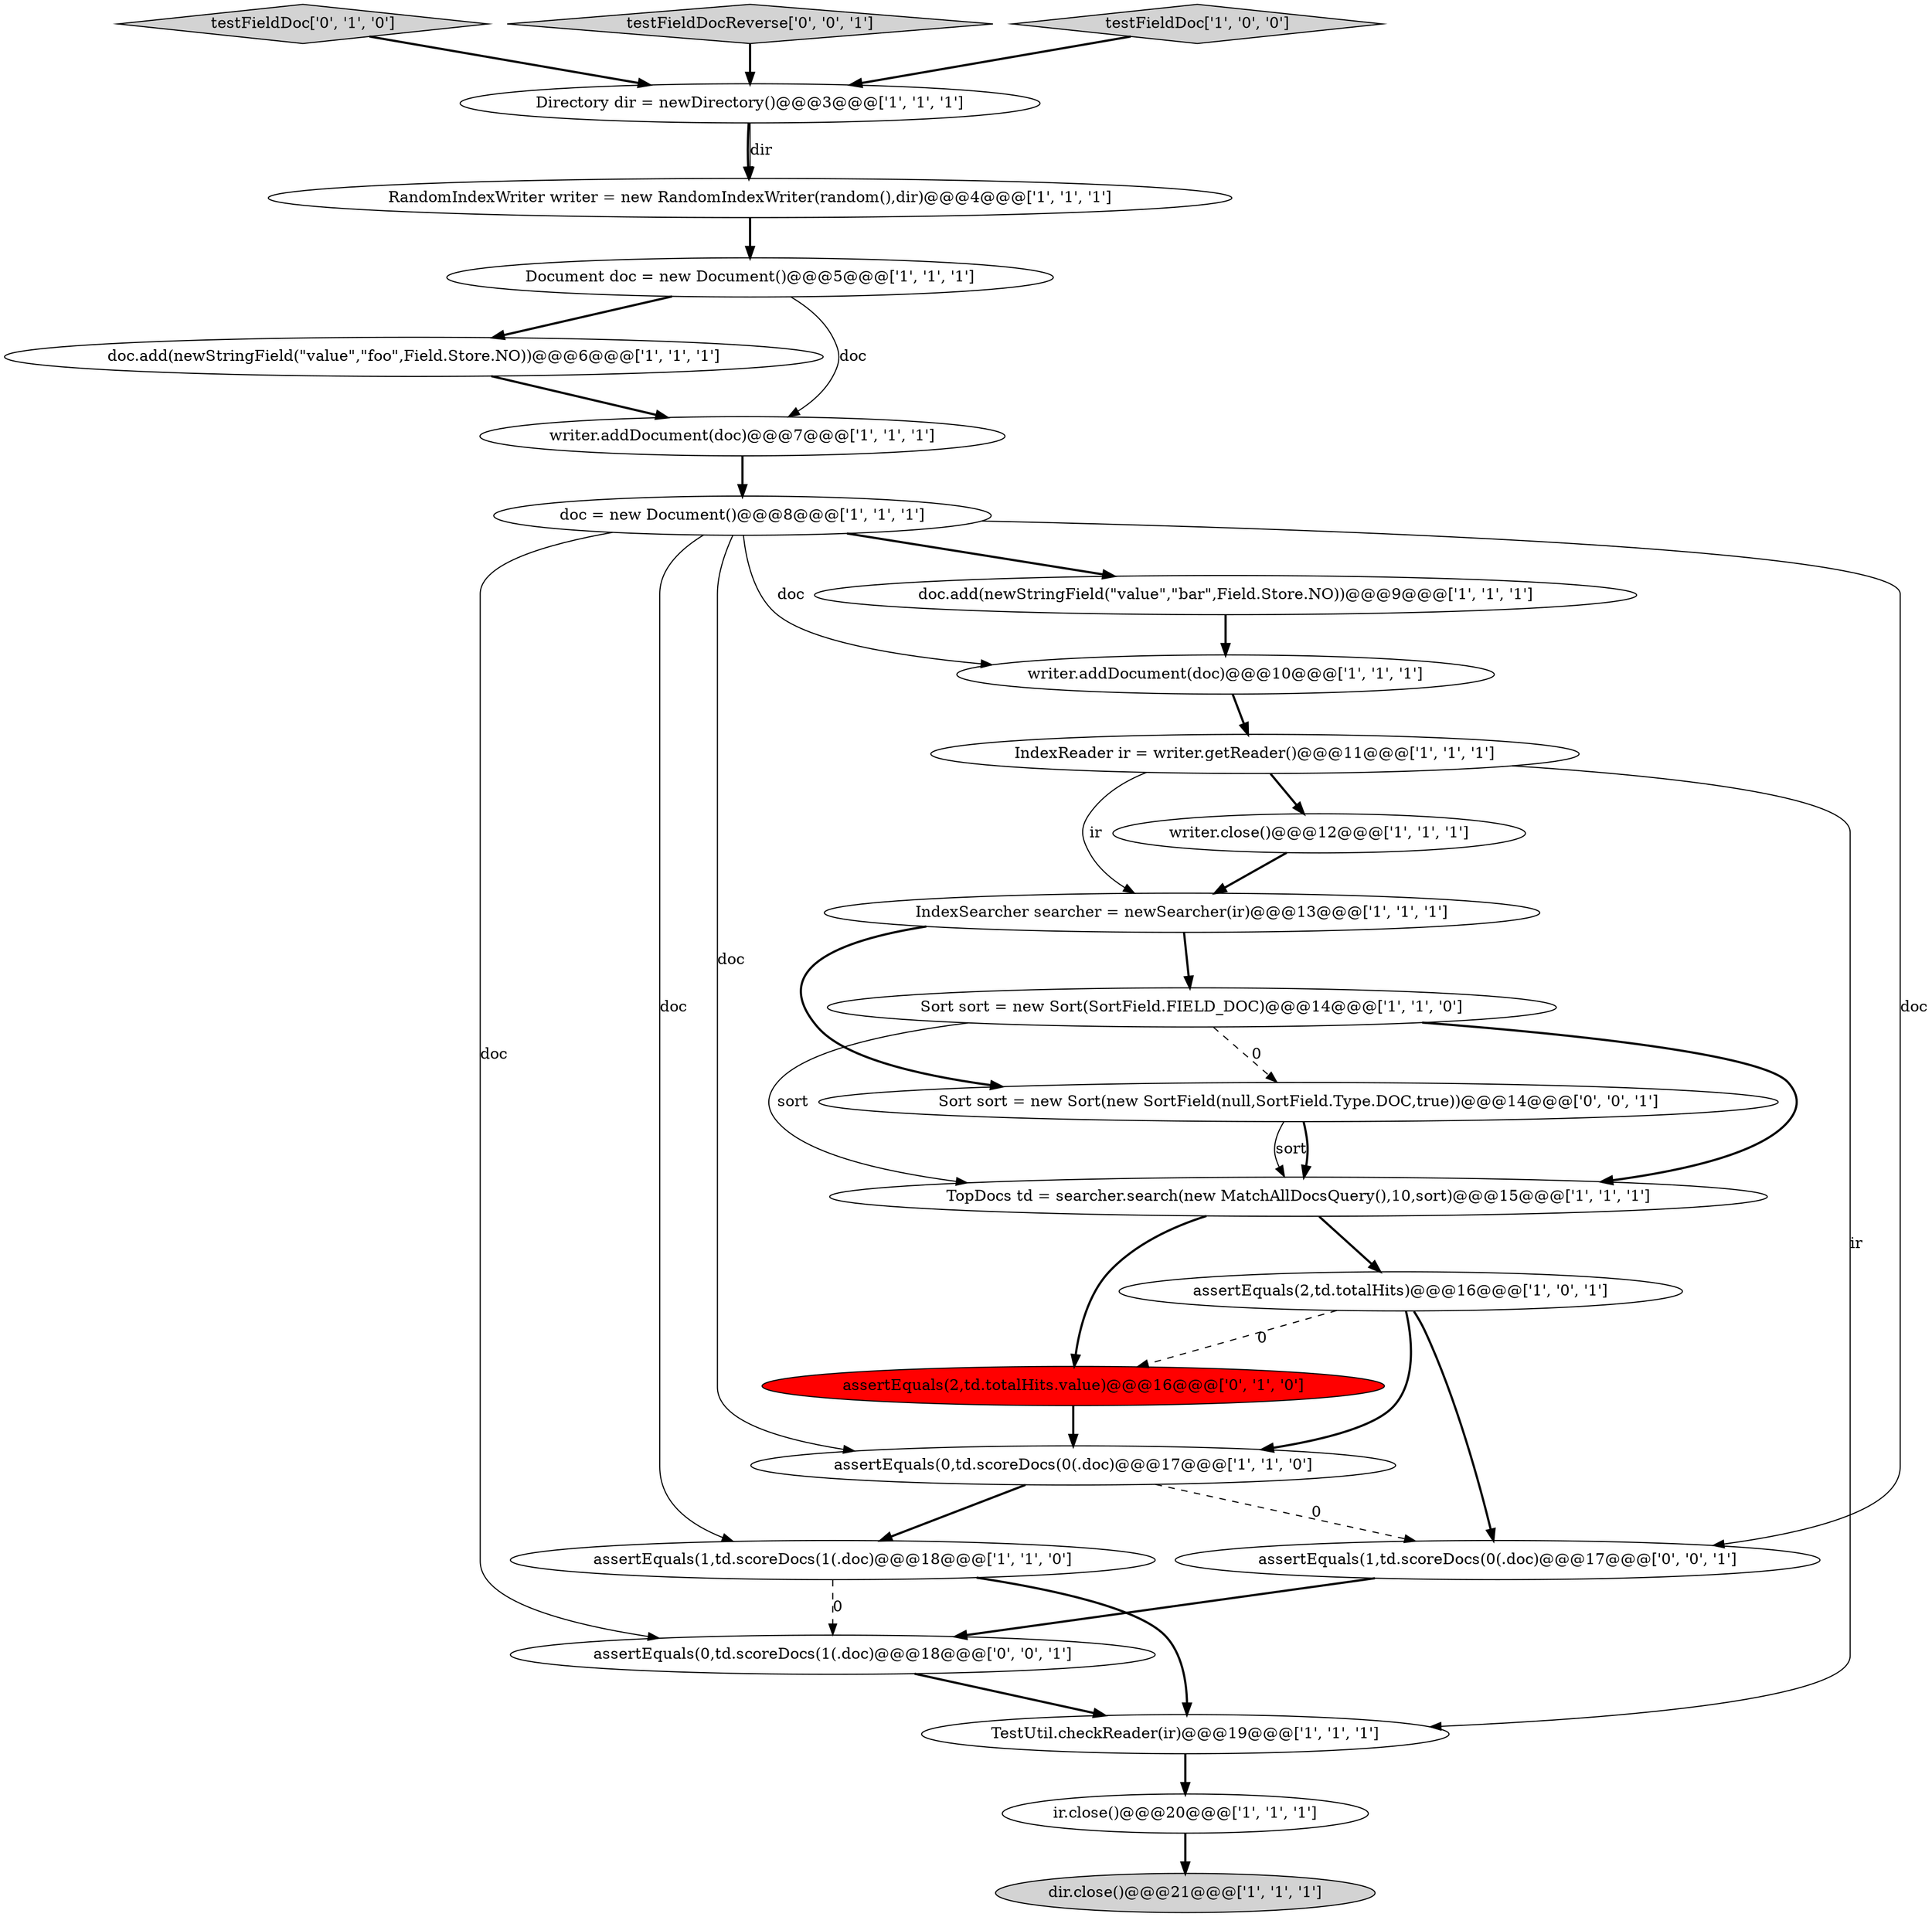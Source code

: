 digraph {
17 [style = filled, label = "Sort sort = new Sort(SortField.FIELD_DOC)@@@14@@@['1', '1', '0']", fillcolor = white, shape = ellipse image = "AAA0AAABBB1BBB"];
25 [style = filled, label = "Sort sort = new Sort(new SortField(null,SortField.Type.DOC,true))@@@14@@@['0', '0', '1']", fillcolor = white, shape = ellipse image = "AAA0AAABBB3BBB"];
4 [style = filled, label = "writer.addDocument(doc)@@@7@@@['1', '1', '1']", fillcolor = white, shape = ellipse image = "AAA0AAABBB1BBB"];
14 [style = filled, label = "doc.add(newStringField(\"value\",\"bar\",Field.Store.NO))@@@9@@@['1', '1', '1']", fillcolor = white, shape = ellipse image = "AAA0AAABBB1BBB"];
11 [style = filled, label = "doc = new Document()@@@8@@@['1', '1', '1']", fillcolor = white, shape = ellipse image = "AAA0AAABBB1BBB"];
21 [style = filled, label = "assertEquals(2,td.totalHits.value)@@@16@@@['0', '1', '0']", fillcolor = red, shape = ellipse image = "AAA1AAABBB2BBB"];
18 [style = filled, label = "writer.addDocument(doc)@@@10@@@['1', '1', '1']", fillcolor = white, shape = ellipse image = "AAA0AAABBB1BBB"];
7 [style = filled, label = "TopDocs td = searcher.search(new MatchAllDocsQuery(),10,sort)@@@15@@@['1', '1', '1']", fillcolor = white, shape = ellipse image = "AAA0AAABBB1BBB"];
8 [style = filled, label = "TestUtil.checkReader(ir)@@@19@@@['1', '1', '1']", fillcolor = white, shape = ellipse image = "AAA0AAABBB1BBB"];
23 [style = filled, label = "assertEquals(0,td.scoreDocs(1(.doc)@@@18@@@['0', '0', '1']", fillcolor = white, shape = ellipse image = "AAA0AAABBB3BBB"];
1 [style = filled, label = "writer.close()@@@12@@@['1', '1', '1']", fillcolor = white, shape = ellipse image = "AAA0AAABBB1BBB"];
0 [style = filled, label = "doc.add(newStringField(\"value\",\"foo\",Field.Store.NO))@@@6@@@['1', '1', '1']", fillcolor = white, shape = ellipse image = "AAA0AAABBB1BBB"];
3 [style = filled, label = "Document doc = new Document()@@@5@@@['1', '1', '1']", fillcolor = white, shape = ellipse image = "AAA0AAABBB1BBB"];
9 [style = filled, label = "RandomIndexWriter writer = new RandomIndexWriter(random(),dir)@@@4@@@['1', '1', '1']", fillcolor = white, shape = ellipse image = "AAA0AAABBB1BBB"];
12 [style = filled, label = "ir.close()@@@20@@@['1', '1', '1']", fillcolor = white, shape = ellipse image = "AAA0AAABBB1BBB"];
24 [style = filled, label = "assertEquals(1,td.scoreDocs(0(.doc)@@@17@@@['0', '0', '1']", fillcolor = white, shape = ellipse image = "AAA0AAABBB3BBB"];
20 [style = filled, label = "testFieldDoc['0', '1', '0']", fillcolor = lightgray, shape = diamond image = "AAA0AAABBB2BBB"];
19 [style = filled, label = "Directory dir = newDirectory()@@@3@@@['1', '1', '1']", fillcolor = white, shape = ellipse image = "AAA0AAABBB1BBB"];
2 [style = filled, label = "assertEquals(0,td.scoreDocs(0(.doc)@@@17@@@['1', '1', '0']", fillcolor = white, shape = ellipse image = "AAA0AAABBB1BBB"];
6 [style = filled, label = "assertEquals(2,td.totalHits)@@@16@@@['1', '0', '1']", fillcolor = white, shape = ellipse image = "AAA0AAABBB1BBB"];
22 [style = filled, label = "testFieldDocReverse['0', '0', '1']", fillcolor = lightgray, shape = diamond image = "AAA0AAABBB3BBB"];
15 [style = filled, label = "dir.close()@@@21@@@['1', '1', '1']", fillcolor = lightgray, shape = ellipse image = "AAA0AAABBB1BBB"];
5 [style = filled, label = "IndexSearcher searcher = newSearcher(ir)@@@13@@@['1', '1', '1']", fillcolor = white, shape = ellipse image = "AAA0AAABBB1BBB"];
16 [style = filled, label = "IndexReader ir = writer.getReader()@@@11@@@['1', '1', '1']", fillcolor = white, shape = ellipse image = "AAA0AAABBB1BBB"];
10 [style = filled, label = "assertEquals(1,td.scoreDocs(1(.doc)@@@18@@@['1', '1', '0']", fillcolor = white, shape = ellipse image = "AAA0AAABBB1BBB"];
13 [style = filled, label = "testFieldDoc['1', '0', '0']", fillcolor = lightgray, shape = diamond image = "AAA0AAABBB1BBB"];
1->5 [style = bold, label=""];
6->21 [style = dashed, label="0"];
22->19 [style = bold, label=""];
11->14 [style = bold, label=""];
25->7 [style = solid, label="sort"];
12->15 [style = bold, label=""];
16->5 [style = solid, label="ir"];
6->24 [style = bold, label=""];
11->2 [style = solid, label="doc"];
23->8 [style = bold, label=""];
2->10 [style = bold, label=""];
5->17 [style = bold, label=""];
25->7 [style = bold, label=""];
17->25 [style = dashed, label="0"];
3->0 [style = bold, label=""];
17->7 [style = solid, label="sort"];
3->4 [style = solid, label="doc"];
21->2 [style = bold, label=""];
5->25 [style = bold, label=""];
6->2 [style = bold, label=""];
17->7 [style = bold, label=""];
13->19 [style = bold, label=""];
10->8 [style = bold, label=""];
19->9 [style = bold, label=""];
16->1 [style = bold, label=""];
0->4 [style = bold, label=""];
19->9 [style = solid, label="dir"];
11->18 [style = solid, label="doc"];
16->8 [style = solid, label="ir"];
7->6 [style = bold, label=""];
7->21 [style = bold, label=""];
9->3 [style = bold, label=""];
11->23 [style = solid, label="doc"];
14->18 [style = bold, label=""];
11->10 [style = solid, label="doc"];
2->24 [style = dashed, label="0"];
4->11 [style = bold, label=""];
20->19 [style = bold, label=""];
10->23 [style = dashed, label="0"];
8->12 [style = bold, label=""];
11->24 [style = solid, label="doc"];
24->23 [style = bold, label=""];
18->16 [style = bold, label=""];
}
